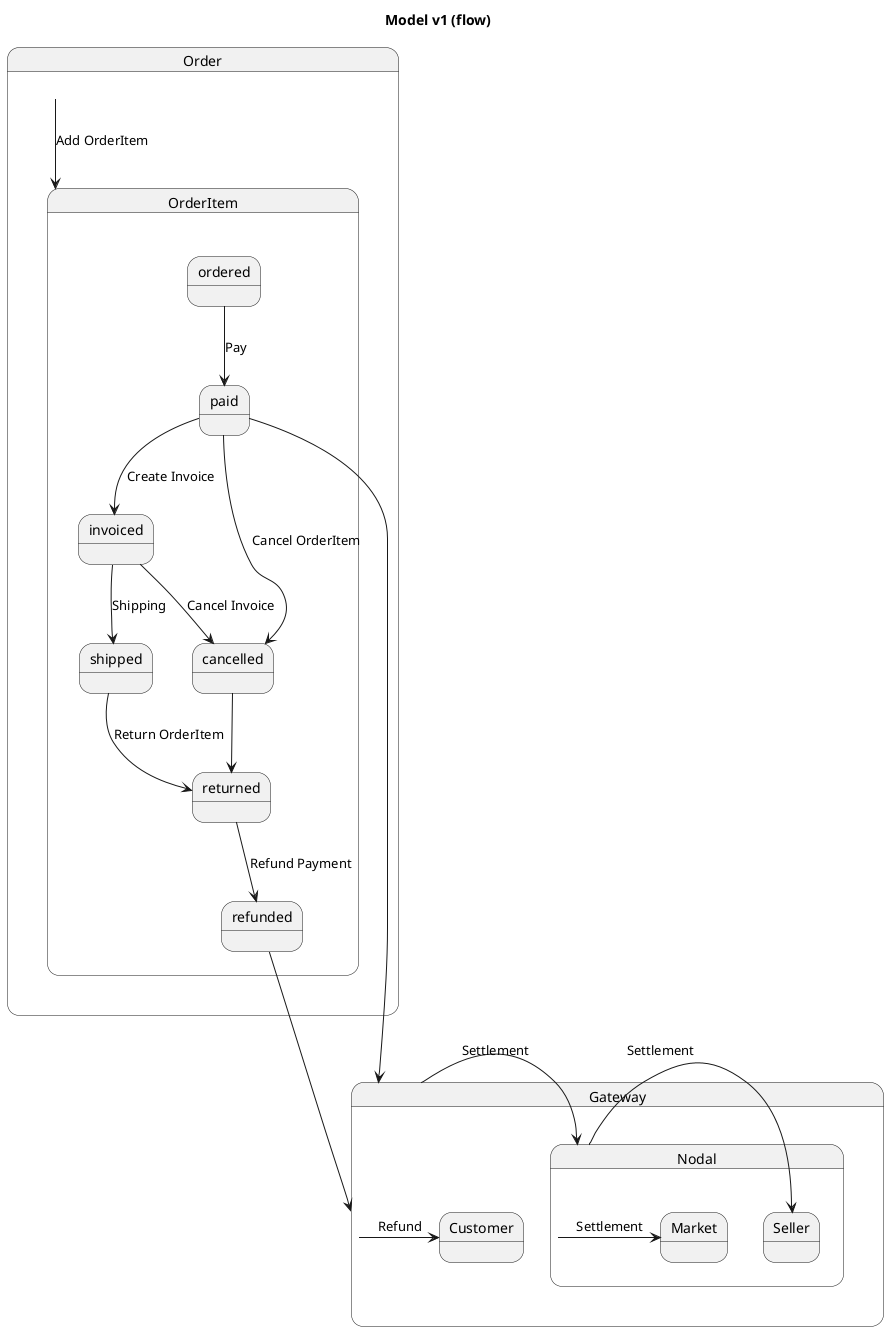 @startuml

title <b>Model v1 (flow)</b>
skinparam shadowing false

state Gateway {
  Gateway -> Customer: Refund
  Gateway -> Nodal: Settlement

}

state Nodal {
  Nodal -> Seller: Settlement
  Nodal -> Market: Settlement
}

state Seller {
}

state Market {
}

state Order {
  Order --> OrderItem: Add OrderItem
}

state OrderItem {
  ordered --> paid: Pay
  paid --> invoiced: Create Invoice
  paid --> cancelled: Cancel OrderItem
  invoiced --> cancelled: Cancel Invoice
  invoiced --> shipped: Shipping
  shipped --> returned: Return OrderItem
  returned --> refunded: Refund Payment
  refunded --> Gateway
  cancelled --> returned
  paid --> Gateway
}
@enduml
